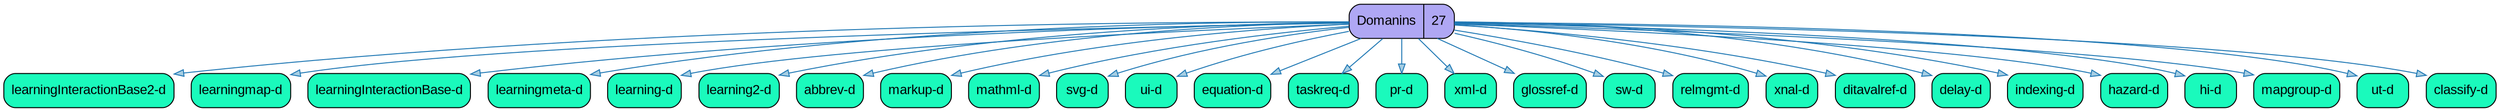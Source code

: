 // DITA Domains
strict digraph {
			
  // Other nodes
      
	"domains" [label ="Domanins | 27" fontname="Arial" shape="Mrecord" style="filled"  fillcolor="#AFA7F4"]
         
	"learningInteractionBase2-d" [label ="learningInteractionBase2-d" fontname="Arial" shape="Mrecord" style="filled"  fillcolor="#1AFABC"]
         
	"learningmap-d" [label ="learningmap-d" fontname="Arial" shape="Mrecord" style="filled"  fillcolor="#1AFABC"]
         
	"learningInteractionBase-d" [label ="learningInteractionBase-d" fontname="Arial" shape="Mrecord" style="filled"  fillcolor="#1AFABC"]
         
	"learningmeta-d" [label ="learningmeta-d" fontname="Arial" shape="Mrecord" style="filled"  fillcolor="#1AFABC"]
         
	"learning-d" [label ="learning-d" fontname="Arial" shape="Mrecord" style="filled"  fillcolor="#1AFABC"]
         
	"learning2-d" [label ="learning2-d" fontname="Arial" shape="Mrecord" style="filled"  fillcolor="#1AFABC"]
         
	"abbrev-d" [label ="abbrev-d" fontname="Arial" shape="Mrecord" style="filled"  fillcolor="#1AFABC"]
         
	"markup-d" [label ="markup-d" fontname="Arial" shape="Mrecord" style="filled"  fillcolor="#1AFABC"]
         
	"mathml-d" [label ="mathml-d" fontname="Arial" shape="Mrecord" style="filled"  fillcolor="#1AFABC"]
         
	"svg-d" [label ="svg-d" fontname="Arial" shape="Mrecord" style="filled"  fillcolor="#1AFABC"]
         
	"ui-d" [label ="ui-d" fontname="Arial" shape="Mrecord" style="filled"  fillcolor="#1AFABC"]
         
	"equation-d" [label ="equation-d" fontname="Arial" shape="Mrecord" style="filled"  fillcolor="#1AFABC"]
         
	"taskreq-d" [label ="taskreq-d" fontname="Arial" shape="Mrecord" style="filled"  fillcolor="#1AFABC"]
         
	"pr-d" [label ="pr-d" fontname="Arial" shape="Mrecord" style="filled"  fillcolor="#1AFABC"]
         
	"xml-d" [label ="xml-d" fontname="Arial" shape="Mrecord" style="filled"  fillcolor="#1AFABC"]
         
	"glossref-d" [label ="glossref-d" fontname="Arial" shape="Mrecord" style="filled"  fillcolor="#1AFABC"]
         
	"sw-d" [label ="sw-d" fontname="Arial" shape="Mrecord" style="filled"  fillcolor="#1AFABC"]
         
	"relmgmt-d" [label ="relmgmt-d" fontname="Arial" shape="Mrecord" style="filled"  fillcolor="#1AFABC"]
         
	"xnal-d" [label ="xnal-d" fontname="Arial" shape="Mrecord" style="filled"  fillcolor="#1AFABC"]
         
	"ditavalref-d" [label ="ditavalref-d" fontname="Arial" shape="Mrecord" style="filled"  fillcolor="#1AFABC"]
         
	"delay-d" [label ="delay-d" fontname="Arial" shape="Mrecord" style="filled"  fillcolor="#1AFABC"]
         
	"indexing-d" [label ="indexing-d" fontname="Arial" shape="Mrecord" style="filled"  fillcolor="#1AFABC"]
         
	"hazard-d" [label ="hazard-d" fontname="Arial" shape="Mrecord" style="filled"  fillcolor="#1AFABC"]
         
	"hi-d" [label ="hi-d" fontname="Arial" shape="Mrecord" style="filled"  fillcolor="#1AFABC"]
         
	"mapgroup-d" [label ="mapgroup-d" fontname="Arial" shape="Mrecord" style="filled"  fillcolor="#1AFABC"]
         
	"ut-d" [label ="ut-d" fontname="Arial" shape="Mrecord" style="filled"  fillcolor="#1AFABC"]
         
	"classify-d" [label ="classify-d" fontname="Arial" shape="Mrecord" style="filled"  fillcolor="#1AFABC"]
      
   
  // Edges
      
         
	"domains" -> "learningInteractionBase2-d" [fillcolor="#a6cee3" color="#1f78b4"]
         
	"domains" -> "learningmap-d" [fillcolor="#a6cee3" color="#1f78b4"]
         
	"domains" -> "learningInteractionBase-d" [fillcolor="#a6cee3" color="#1f78b4"]
         
	"domains" -> "learningmeta-d" [fillcolor="#a6cee3" color="#1f78b4"]
         
	"domains" -> "learning-d" [fillcolor="#a6cee3" color="#1f78b4"]
         
	"domains" -> "learning2-d" [fillcolor="#a6cee3" color="#1f78b4"]
         
	"domains" -> "abbrev-d" [fillcolor="#a6cee3" color="#1f78b4"]
         
	"domains" -> "markup-d" [fillcolor="#a6cee3" color="#1f78b4"]
         
	"domains" -> "mathml-d" [fillcolor="#a6cee3" color="#1f78b4"]
         
	"domains" -> "svg-d" [fillcolor="#a6cee3" color="#1f78b4"]
         
	"domains" -> "ui-d" [fillcolor="#a6cee3" color="#1f78b4"]
         
	"domains" -> "equation-d" [fillcolor="#a6cee3" color="#1f78b4"]
         
	"domains" -> "taskreq-d" [fillcolor="#a6cee3" color="#1f78b4"]
         
	"domains" -> "pr-d" [fillcolor="#a6cee3" color="#1f78b4"]
         
	"domains" -> "xml-d" [fillcolor="#a6cee3" color="#1f78b4"]
         
	"domains" -> "glossref-d" [fillcolor="#a6cee3" color="#1f78b4"]
         
	"domains" -> "sw-d" [fillcolor="#a6cee3" color="#1f78b4"]
         
	"domains" -> "relmgmt-d" [fillcolor="#a6cee3" color="#1f78b4"]
         
	"domains" -> "xnal-d" [fillcolor="#a6cee3" color="#1f78b4"]
         
	"domains" -> "ditavalref-d" [fillcolor="#a6cee3" color="#1f78b4"]
         
	"domains" -> "delay-d" [fillcolor="#a6cee3" color="#1f78b4"]
         
	"domains" -> "indexing-d" [fillcolor="#a6cee3" color="#1f78b4"]
         
	"domains" -> "hazard-d" [fillcolor="#a6cee3" color="#1f78b4"]
         
	"domains" -> "hi-d" [fillcolor="#a6cee3" color="#1f78b4"]
         
	"domains" -> "mapgroup-d" [fillcolor="#a6cee3" color="#1f78b4"]
         
	"domains" -> "ut-d" [fillcolor="#a6cee3" color="#1f78b4"]
         
	"domains" -> "classify-d" [fillcolor="#a6cee3" color="#1f78b4"]
      
   }